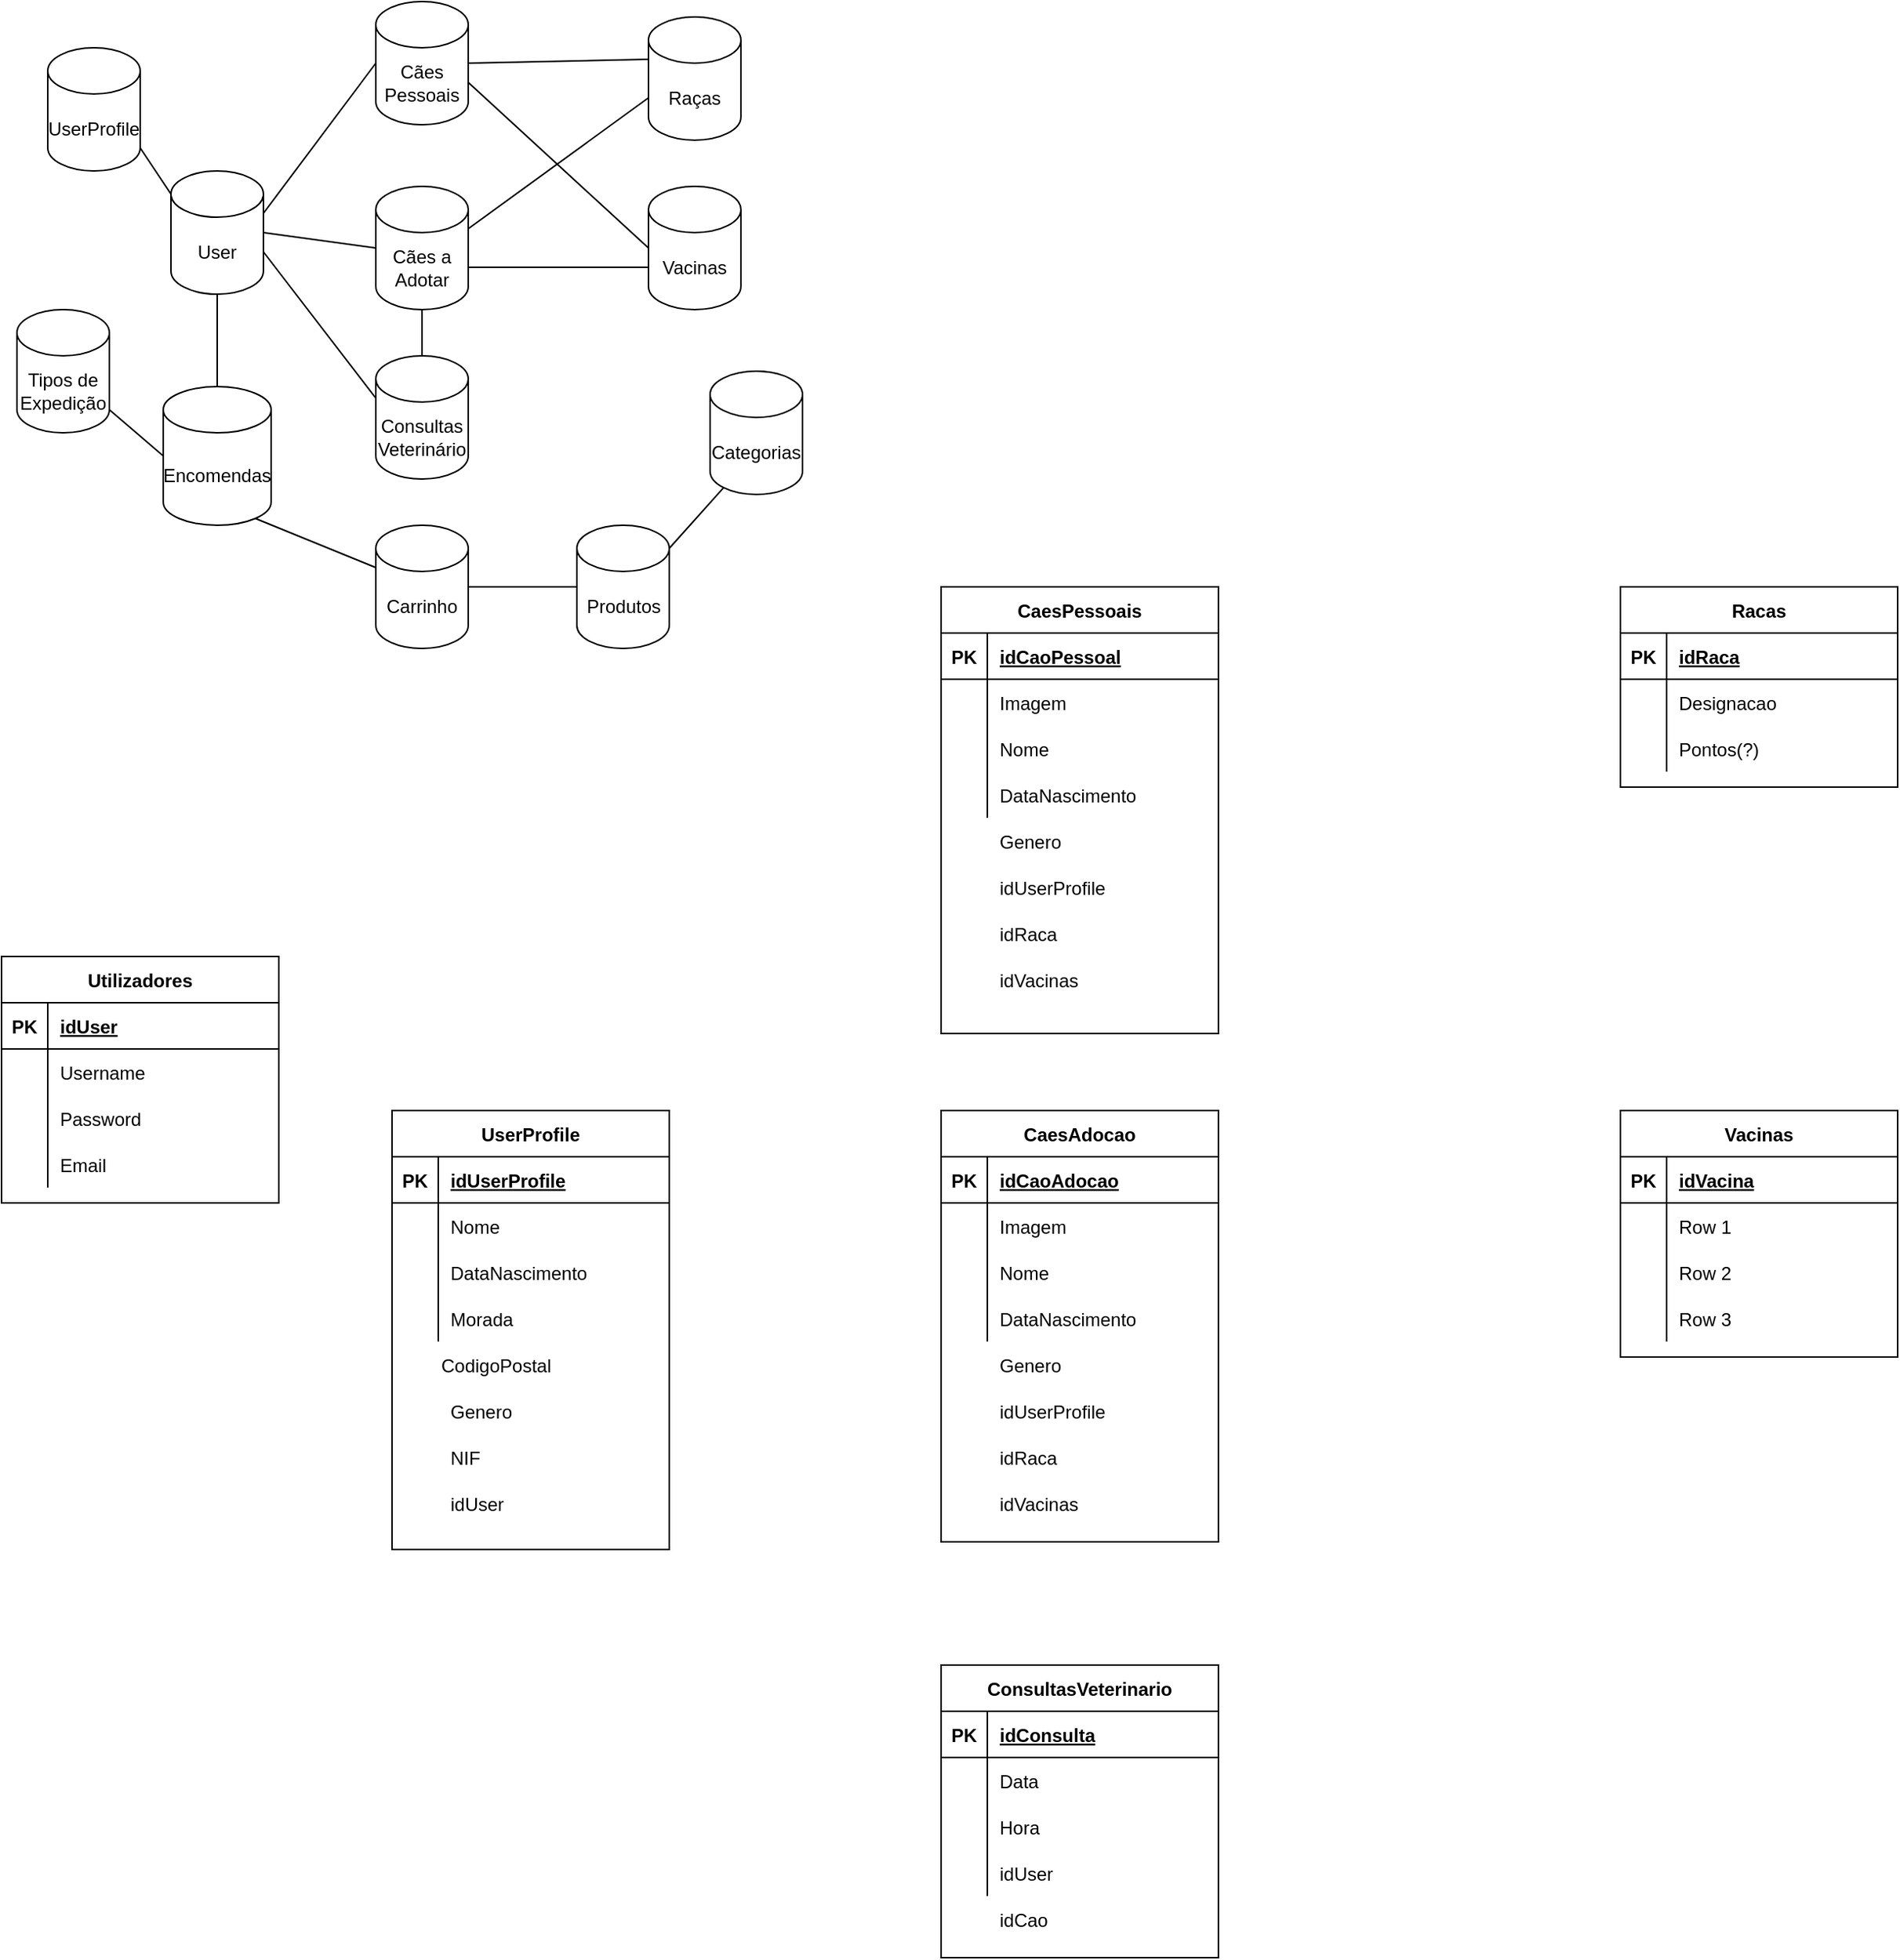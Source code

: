 <mxfile version="20.3.5" type="device"><diagram id="5BMplioEMe0cgJ_dKB8U" name="Página-1"><mxGraphModel dx="1038" dy="698" grid="1" gridSize="10" guides="1" tooltips="1" connect="1" arrows="1" fold="1" page="1" pageScale="1" pageWidth="827" pageHeight="1169" math="0" shadow="0"><root><mxCell id="0"/><mxCell id="1" parent="0"/><mxCell id="K6XvaOnURvjCloKT0Pre-1" value="User" style="shape=cylinder3;whiteSpace=wrap;html=1;boundedLbl=1;backgroundOutline=1;size=15;" parent="1" vertex="1"><mxGeometry x="120" y="120" width="60" height="80" as="geometry"/></mxCell><mxCell id="K6XvaOnURvjCloKT0Pre-2" value="UserProfile" style="shape=cylinder3;whiteSpace=wrap;html=1;boundedLbl=1;backgroundOutline=1;size=15;" parent="1" vertex="1"><mxGeometry x="40" y="40" width="60" height="80" as="geometry"/></mxCell><mxCell id="K6XvaOnURvjCloKT0Pre-3" value="Cães a Adotar" style="shape=cylinder3;whiteSpace=wrap;html=1;boundedLbl=1;backgroundOutline=1;size=15;" parent="1" vertex="1"><mxGeometry x="253" y="130" width="60" height="80" as="geometry"/></mxCell><mxCell id="K6XvaOnURvjCloKT0Pre-4" value="Cães&lt;br&gt;Pessoais" style="shape=cylinder3;whiteSpace=wrap;html=1;boundedLbl=1;backgroundOutline=1;size=15;" parent="1" vertex="1"><mxGeometry x="253" y="10" width="60" height="80" as="geometry"/></mxCell><mxCell id="K6XvaOnURvjCloKT0Pre-5" value="Raças" style="shape=cylinder3;whiteSpace=wrap;html=1;boundedLbl=1;backgroundOutline=1;size=15;" parent="1" vertex="1"><mxGeometry x="430" y="20" width="60" height="80" as="geometry"/></mxCell><mxCell id="K6XvaOnURvjCloKT0Pre-7" value="Consultas&lt;br&gt;Veterinário" style="shape=cylinder3;whiteSpace=wrap;html=1;boundedLbl=1;backgroundOutline=1;size=15;" parent="1" vertex="1"><mxGeometry x="253" y="240" width="60" height="80" as="geometry"/></mxCell><mxCell id="K6XvaOnURvjCloKT0Pre-8" value="" style="endArrow=none;html=1;rounded=0;exitX=1;exitY=1;exitDx=0;exitDy=-15;exitPerimeter=0;entryX=0;entryY=0;entryDx=0;entryDy=15;entryPerimeter=0;" parent="1" source="K6XvaOnURvjCloKT0Pre-2" target="K6XvaOnURvjCloKT0Pre-1" edge="1"><mxGeometry width="50" height="50" relative="1" as="geometry"><mxPoint x="390" y="390" as="sourcePoint"/><mxPoint x="440" y="340" as="targetPoint"/></mxGeometry></mxCell><mxCell id="K6XvaOnURvjCloKT0Pre-9" value="" style="endArrow=none;html=1;rounded=0;exitX=1;exitY=0;exitDx=0;exitDy=27.5;exitPerimeter=0;entryX=0;entryY=0.5;entryDx=0;entryDy=0;entryPerimeter=0;" parent="1" source="K6XvaOnURvjCloKT0Pre-1" target="K6XvaOnURvjCloKT0Pre-4" edge="1"><mxGeometry width="50" height="50" relative="1" as="geometry"><mxPoint x="390" y="390" as="sourcePoint"/><mxPoint x="440" y="340" as="targetPoint"/></mxGeometry></mxCell><mxCell id="K6XvaOnURvjCloKT0Pre-10" value="" style="endArrow=none;html=1;rounded=0;exitX=1;exitY=0.5;exitDx=0;exitDy=0;exitPerimeter=0;entryX=0;entryY=0.5;entryDx=0;entryDy=0;entryPerimeter=0;" parent="1" source="K6XvaOnURvjCloKT0Pre-1" target="K6XvaOnURvjCloKT0Pre-3" edge="1"><mxGeometry width="50" height="50" relative="1" as="geometry"><mxPoint x="390" y="350" as="sourcePoint"/><mxPoint x="440" y="300" as="targetPoint"/></mxGeometry></mxCell><mxCell id="K6XvaOnURvjCloKT0Pre-11" value="" style="endArrow=none;html=1;rounded=0;exitX=1;exitY=0;exitDx=0;exitDy=52.5;exitPerimeter=0;entryX=0;entryY=0;entryDx=0;entryDy=27.5;entryPerimeter=0;" parent="1" source="K6XvaOnURvjCloKT0Pre-1" target="K6XvaOnURvjCloKT0Pre-7" edge="1"><mxGeometry width="50" height="50" relative="1" as="geometry"><mxPoint x="390" y="350" as="sourcePoint"/><mxPoint x="440" y="300" as="targetPoint"/></mxGeometry></mxCell><mxCell id="K6XvaOnURvjCloKT0Pre-13" value="" style="endArrow=none;html=1;rounded=0;exitX=0.5;exitY=1;exitDx=0;exitDy=0;exitPerimeter=0;entryX=0.5;entryY=0;entryDx=0;entryDy=0;entryPerimeter=0;" parent="1" source="K6XvaOnURvjCloKT0Pre-3" target="K6XvaOnURvjCloKT0Pre-7" edge="1"><mxGeometry width="50" height="50" relative="1" as="geometry"><mxPoint x="390" y="350" as="sourcePoint"/><mxPoint x="440" y="300" as="targetPoint"/></mxGeometry></mxCell><mxCell id="K6XvaOnURvjCloKT0Pre-14" value="" style="endArrow=none;html=1;rounded=0;exitX=1;exitY=0;exitDx=0;exitDy=27.5;exitPerimeter=0;entryX=0;entryY=0;entryDx=0;entryDy=52.5;entryPerimeter=0;" parent="1" source="K6XvaOnURvjCloKT0Pre-3" target="K6XvaOnURvjCloKT0Pre-5" edge="1"><mxGeometry width="50" height="50" relative="1" as="geometry"><mxPoint x="390" y="350" as="sourcePoint"/><mxPoint x="440" y="300" as="targetPoint"/></mxGeometry></mxCell><mxCell id="K6XvaOnURvjCloKT0Pre-15" value="" style="endArrow=none;html=1;rounded=0;exitX=1;exitY=0.5;exitDx=0;exitDy=0;exitPerimeter=0;entryX=0;entryY=0;entryDx=0;entryDy=27.5;entryPerimeter=0;" parent="1" source="K6XvaOnURvjCloKT0Pre-4" target="K6XvaOnURvjCloKT0Pre-5" edge="1"><mxGeometry width="50" height="50" relative="1" as="geometry"><mxPoint x="390" y="350" as="sourcePoint"/><mxPoint x="440" y="300" as="targetPoint"/></mxGeometry></mxCell><mxCell id="K6XvaOnURvjCloKT0Pre-16" value="Encomendas" style="shape=cylinder3;whiteSpace=wrap;html=1;boundedLbl=1;backgroundOutline=1;size=15;" parent="1" vertex="1"><mxGeometry x="115" y="260" width="70" height="90" as="geometry"/></mxCell><mxCell id="K6XvaOnURvjCloKT0Pre-17" value="Carrinho" style="shape=cylinder3;whiteSpace=wrap;html=1;boundedLbl=1;backgroundOutline=1;size=15;" parent="1" vertex="1"><mxGeometry x="253" y="350" width="60" height="80" as="geometry"/></mxCell><mxCell id="K6XvaOnURvjCloKT0Pre-18" value="Produtos" style="shape=cylinder3;whiteSpace=wrap;html=1;boundedLbl=1;backgroundOutline=1;size=15;" parent="1" vertex="1"><mxGeometry x="383.5" y="350" width="60" height="80" as="geometry"/></mxCell><mxCell id="K6XvaOnURvjCloKT0Pre-19" value="" style="endArrow=none;html=1;rounded=0;exitX=0.5;exitY=1;exitDx=0;exitDy=0;exitPerimeter=0;entryX=0.5;entryY=0;entryDx=0;entryDy=0;entryPerimeter=0;" parent="1" source="K6XvaOnURvjCloKT0Pre-1" target="K6XvaOnURvjCloKT0Pre-16" edge="1"><mxGeometry width="50" height="50" relative="1" as="geometry"><mxPoint x="490" y="360" as="sourcePoint"/><mxPoint x="540" y="310" as="targetPoint"/></mxGeometry></mxCell><mxCell id="K6XvaOnURvjCloKT0Pre-20" value="" style="endArrow=none;html=1;rounded=0;exitX=0.855;exitY=1;exitDx=0;exitDy=-4.35;exitPerimeter=0;entryX=0;entryY=0;entryDx=0;entryDy=27.5;entryPerimeter=0;" parent="1" source="K6XvaOnURvjCloKT0Pre-16" target="K6XvaOnURvjCloKT0Pre-17" edge="1"><mxGeometry width="50" height="50" relative="1" as="geometry"><mxPoint x="490" y="360" as="sourcePoint"/><mxPoint x="540" y="310" as="targetPoint"/></mxGeometry></mxCell><mxCell id="K6XvaOnURvjCloKT0Pre-21" value="" style="endArrow=none;html=1;rounded=0;exitX=1;exitY=0.5;exitDx=0;exitDy=0;exitPerimeter=0;entryX=0;entryY=0.5;entryDx=0;entryDy=0;entryPerimeter=0;" parent="1" source="K6XvaOnURvjCloKT0Pre-17" target="K6XvaOnURvjCloKT0Pre-18" edge="1"><mxGeometry width="50" height="50" relative="1" as="geometry"><mxPoint x="490" y="360" as="sourcePoint"/><mxPoint x="540" y="310" as="targetPoint"/></mxGeometry></mxCell><mxCell id="K6XvaOnURvjCloKT0Pre-22" value="Tipos de&lt;br&gt;Expedição" style="shape=cylinder3;whiteSpace=wrap;html=1;boundedLbl=1;backgroundOutline=1;size=15;" parent="1" vertex="1"><mxGeometry x="20" y="210" width="60" height="80" as="geometry"/></mxCell><mxCell id="K6XvaOnURvjCloKT0Pre-23" value="" style="endArrow=none;html=1;rounded=0;exitX=1;exitY=1;exitDx=0;exitDy=-15;exitPerimeter=0;entryX=0;entryY=0.5;entryDx=0;entryDy=0;entryPerimeter=0;" parent="1" source="K6XvaOnURvjCloKT0Pre-22" target="K6XvaOnURvjCloKT0Pre-16" edge="1"><mxGeometry width="50" height="50" relative="1" as="geometry"><mxPoint x="490" y="360" as="sourcePoint"/><mxPoint x="540" y="310" as="targetPoint"/></mxGeometry></mxCell><mxCell id="zclZ8LpWbTOnAwrAIg7P-1" value="Categorias" style="shape=cylinder3;whiteSpace=wrap;html=1;boundedLbl=1;backgroundOutline=1;size=15;" parent="1" vertex="1"><mxGeometry x="470" y="250" width="60" height="80" as="geometry"/></mxCell><mxCell id="zclZ8LpWbTOnAwrAIg7P-2" value="" style="endArrow=none;html=1;rounded=0;exitX=1;exitY=0;exitDx=0;exitDy=15;exitPerimeter=0;entryX=0.145;entryY=1;entryDx=0;entryDy=-4.35;entryPerimeter=0;" parent="1" source="K6XvaOnURvjCloKT0Pre-18" target="zclZ8LpWbTOnAwrAIg7P-1" edge="1"><mxGeometry width="50" height="50" relative="1" as="geometry"><mxPoint x="420" y="340" as="sourcePoint"/><mxPoint x="470" y="290" as="targetPoint"/></mxGeometry></mxCell><mxCell id="G6GBSRE_KKFiyqNFcEKE-1" value="Utilizadores" style="shape=table;startSize=30;container=1;collapsible=1;childLayout=tableLayout;fixedRows=1;rowLines=0;fontStyle=1;align=center;resizeLast=1;" vertex="1" parent="1"><mxGeometry x="10" y="630" width="180" height="160" as="geometry"/></mxCell><mxCell id="G6GBSRE_KKFiyqNFcEKE-2" value="" style="shape=tableRow;horizontal=0;startSize=0;swimlaneHead=0;swimlaneBody=0;fillColor=none;collapsible=0;dropTarget=0;points=[[0,0.5],[1,0.5]];portConstraint=eastwest;top=0;left=0;right=0;bottom=1;" vertex="1" parent="G6GBSRE_KKFiyqNFcEKE-1"><mxGeometry y="30" width="180" height="30" as="geometry"/></mxCell><mxCell id="G6GBSRE_KKFiyqNFcEKE-3" value="PK" style="shape=partialRectangle;connectable=0;fillColor=none;top=0;left=0;bottom=0;right=0;fontStyle=1;overflow=hidden;" vertex="1" parent="G6GBSRE_KKFiyqNFcEKE-2"><mxGeometry width="30" height="30" as="geometry"><mxRectangle width="30" height="30" as="alternateBounds"/></mxGeometry></mxCell><mxCell id="G6GBSRE_KKFiyqNFcEKE-4" value="idUser" style="shape=partialRectangle;connectable=0;fillColor=none;top=0;left=0;bottom=0;right=0;align=left;spacingLeft=6;fontStyle=5;overflow=hidden;" vertex="1" parent="G6GBSRE_KKFiyqNFcEKE-2"><mxGeometry x="30" width="150" height="30" as="geometry"><mxRectangle width="150" height="30" as="alternateBounds"/></mxGeometry></mxCell><mxCell id="G6GBSRE_KKFiyqNFcEKE-5" value="" style="shape=tableRow;horizontal=0;startSize=0;swimlaneHead=0;swimlaneBody=0;fillColor=none;collapsible=0;dropTarget=0;points=[[0,0.5],[1,0.5]];portConstraint=eastwest;top=0;left=0;right=0;bottom=0;" vertex="1" parent="G6GBSRE_KKFiyqNFcEKE-1"><mxGeometry y="60" width="180" height="30" as="geometry"/></mxCell><mxCell id="G6GBSRE_KKFiyqNFcEKE-6" value="" style="shape=partialRectangle;connectable=0;fillColor=none;top=0;left=0;bottom=0;right=0;editable=1;overflow=hidden;" vertex="1" parent="G6GBSRE_KKFiyqNFcEKE-5"><mxGeometry width="30" height="30" as="geometry"><mxRectangle width="30" height="30" as="alternateBounds"/></mxGeometry></mxCell><mxCell id="G6GBSRE_KKFiyqNFcEKE-7" value="Username" style="shape=partialRectangle;connectable=0;fillColor=none;top=0;left=0;bottom=0;right=0;align=left;spacingLeft=6;overflow=hidden;" vertex="1" parent="G6GBSRE_KKFiyqNFcEKE-5"><mxGeometry x="30" width="150" height="30" as="geometry"><mxRectangle width="150" height="30" as="alternateBounds"/></mxGeometry></mxCell><mxCell id="G6GBSRE_KKFiyqNFcEKE-8" value="" style="shape=tableRow;horizontal=0;startSize=0;swimlaneHead=0;swimlaneBody=0;fillColor=none;collapsible=0;dropTarget=0;points=[[0,0.5],[1,0.5]];portConstraint=eastwest;top=0;left=0;right=0;bottom=0;" vertex="1" parent="G6GBSRE_KKFiyqNFcEKE-1"><mxGeometry y="90" width="180" height="30" as="geometry"/></mxCell><mxCell id="G6GBSRE_KKFiyqNFcEKE-9" value="" style="shape=partialRectangle;connectable=0;fillColor=none;top=0;left=0;bottom=0;right=0;editable=1;overflow=hidden;" vertex="1" parent="G6GBSRE_KKFiyqNFcEKE-8"><mxGeometry width="30" height="30" as="geometry"><mxRectangle width="30" height="30" as="alternateBounds"/></mxGeometry></mxCell><mxCell id="G6GBSRE_KKFiyqNFcEKE-10" value="Password" style="shape=partialRectangle;connectable=0;fillColor=none;top=0;left=0;bottom=0;right=0;align=left;spacingLeft=6;overflow=hidden;" vertex="1" parent="G6GBSRE_KKFiyqNFcEKE-8"><mxGeometry x="30" width="150" height="30" as="geometry"><mxRectangle width="150" height="30" as="alternateBounds"/></mxGeometry></mxCell><mxCell id="G6GBSRE_KKFiyqNFcEKE-11" value="" style="shape=tableRow;horizontal=0;startSize=0;swimlaneHead=0;swimlaneBody=0;fillColor=none;collapsible=0;dropTarget=0;points=[[0,0.5],[1,0.5]];portConstraint=eastwest;top=0;left=0;right=0;bottom=0;" vertex="1" parent="G6GBSRE_KKFiyqNFcEKE-1"><mxGeometry y="120" width="180" height="30" as="geometry"/></mxCell><mxCell id="G6GBSRE_KKFiyqNFcEKE-12" value="" style="shape=partialRectangle;connectable=0;fillColor=none;top=0;left=0;bottom=0;right=0;editable=1;overflow=hidden;" vertex="1" parent="G6GBSRE_KKFiyqNFcEKE-11"><mxGeometry width="30" height="30" as="geometry"><mxRectangle width="30" height="30" as="alternateBounds"/></mxGeometry></mxCell><mxCell id="G6GBSRE_KKFiyqNFcEKE-13" value="Email" style="shape=partialRectangle;connectable=0;fillColor=none;top=0;left=0;bottom=0;right=0;align=left;spacingLeft=6;overflow=hidden;" vertex="1" parent="G6GBSRE_KKFiyqNFcEKE-11"><mxGeometry x="30" width="150" height="30" as="geometry"><mxRectangle width="150" height="30" as="alternateBounds"/></mxGeometry></mxCell><mxCell id="G6GBSRE_KKFiyqNFcEKE-14" value="UserProfile" style="shape=table;startSize=30;container=1;collapsible=1;childLayout=tableLayout;fixedRows=1;rowLines=0;fontStyle=1;align=center;resizeLast=1;strokeWidth=1;perimeterSpacing=0;" vertex="1" parent="1"><mxGeometry x="263.5" y="730" width="180" height="285" as="geometry"/></mxCell><mxCell id="G6GBSRE_KKFiyqNFcEKE-15" value="" style="shape=tableRow;horizontal=0;startSize=0;swimlaneHead=0;swimlaneBody=0;fillColor=none;collapsible=0;dropTarget=0;points=[[0,0.5],[1,0.5]];portConstraint=eastwest;top=0;left=0;right=0;bottom=1;" vertex="1" parent="G6GBSRE_KKFiyqNFcEKE-14"><mxGeometry y="30" width="180" height="30" as="geometry"/></mxCell><mxCell id="G6GBSRE_KKFiyqNFcEKE-16" value="PK" style="shape=partialRectangle;connectable=0;fillColor=none;top=0;left=0;bottom=0;right=0;fontStyle=1;overflow=hidden;" vertex="1" parent="G6GBSRE_KKFiyqNFcEKE-15"><mxGeometry width="30" height="30" as="geometry"><mxRectangle width="30" height="30" as="alternateBounds"/></mxGeometry></mxCell><mxCell id="G6GBSRE_KKFiyqNFcEKE-17" value="idUserProfile" style="shape=partialRectangle;connectable=0;fillColor=none;top=0;left=0;bottom=0;right=0;align=left;spacingLeft=6;fontStyle=5;overflow=hidden;" vertex="1" parent="G6GBSRE_KKFiyqNFcEKE-15"><mxGeometry x="30" width="150" height="30" as="geometry"><mxRectangle width="150" height="30" as="alternateBounds"/></mxGeometry></mxCell><mxCell id="G6GBSRE_KKFiyqNFcEKE-18" value="" style="shape=tableRow;horizontal=0;startSize=0;swimlaneHead=0;swimlaneBody=0;fillColor=none;collapsible=0;dropTarget=0;points=[[0,0.5],[1,0.5]];portConstraint=eastwest;top=0;left=0;right=0;bottom=0;" vertex="1" parent="G6GBSRE_KKFiyqNFcEKE-14"><mxGeometry y="60" width="180" height="30" as="geometry"/></mxCell><mxCell id="G6GBSRE_KKFiyqNFcEKE-19" value="" style="shape=partialRectangle;connectable=0;fillColor=none;top=0;left=0;bottom=0;right=0;editable=1;overflow=hidden;" vertex="1" parent="G6GBSRE_KKFiyqNFcEKE-18"><mxGeometry width="30" height="30" as="geometry"><mxRectangle width="30" height="30" as="alternateBounds"/></mxGeometry></mxCell><mxCell id="G6GBSRE_KKFiyqNFcEKE-20" value="Nome" style="shape=partialRectangle;connectable=0;fillColor=none;top=0;left=0;bottom=0;right=0;align=left;spacingLeft=6;overflow=hidden;" vertex="1" parent="G6GBSRE_KKFiyqNFcEKE-18"><mxGeometry x="30" width="150" height="30" as="geometry"><mxRectangle width="150" height="30" as="alternateBounds"/></mxGeometry></mxCell><mxCell id="G6GBSRE_KKFiyqNFcEKE-21" value="" style="shape=tableRow;horizontal=0;startSize=0;swimlaneHead=0;swimlaneBody=0;fillColor=none;collapsible=0;dropTarget=0;points=[[0,0.5],[1,0.5]];portConstraint=eastwest;top=0;left=0;right=0;bottom=0;" vertex="1" parent="G6GBSRE_KKFiyqNFcEKE-14"><mxGeometry y="90" width="180" height="30" as="geometry"/></mxCell><mxCell id="G6GBSRE_KKFiyqNFcEKE-22" value="" style="shape=partialRectangle;connectable=0;fillColor=none;top=0;left=0;bottom=0;right=0;editable=1;overflow=hidden;" vertex="1" parent="G6GBSRE_KKFiyqNFcEKE-21"><mxGeometry width="30" height="30" as="geometry"><mxRectangle width="30" height="30" as="alternateBounds"/></mxGeometry></mxCell><mxCell id="G6GBSRE_KKFiyqNFcEKE-23" value="DataNascimento" style="shape=partialRectangle;connectable=0;fillColor=none;top=0;left=0;bottom=0;right=0;align=left;spacingLeft=6;overflow=hidden;" vertex="1" parent="G6GBSRE_KKFiyqNFcEKE-21"><mxGeometry x="30" width="150" height="30" as="geometry"><mxRectangle width="150" height="30" as="alternateBounds"/></mxGeometry></mxCell><mxCell id="G6GBSRE_KKFiyqNFcEKE-24" value="" style="shape=tableRow;horizontal=0;startSize=0;swimlaneHead=0;swimlaneBody=0;fillColor=none;collapsible=0;dropTarget=0;points=[[0,0.5],[1,0.5]];portConstraint=eastwest;top=0;left=0;right=0;bottom=0;" vertex="1" parent="G6GBSRE_KKFiyqNFcEKE-14"><mxGeometry y="120" width="180" height="30" as="geometry"/></mxCell><mxCell id="G6GBSRE_KKFiyqNFcEKE-25" value="" style="shape=partialRectangle;connectable=0;fillColor=none;top=0;left=0;bottom=0;right=0;editable=1;overflow=hidden;" vertex="1" parent="G6GBSRE_KKFiyqNFcEKE-24"><mxGeometry width="30" height="30" as="geometry"><mxRectangle width="30" height="30" as="alternateBounds"/></mxGeometry></mxCell><mxCell id="G6GBSRE_KKFiyqNFcEKE-26" value="Morada" style="shape=partialRectangle;connectable=0;fillColor=none;top=0;left=0;bottom=0;right=0;align=left;spacingLeft=6;overflow=hidden;" vertex="1" parent="G6GBSRE_KKFiyqNFcEKE-24"><mxGeometry x="30" width="150" height="30" as="geometry"><mxRectangle width="150" height="30" as="alternateBounds"/></mxGeometry></mxCell><mxCell id="G6GBSRE_KKFiyqNFcEKE-27" value="" style="shape=tableRow;horizontal=0;startSize=0;swimlaneHead=0;swimlaneBody=0;fillColor=none;collapsible=0;dropTarget=0;points=[[0,0.5],[1,0.5]];portConstraint=eastwest;top=0;left=0;right=0;bottom=0;" vertex="1" parent="1"><mxGeometry x="263.5" y="880" width="180" height="30" as="geometry"/></mxCell><mxCell id="G6GBSRE_KKFiyqNFcEKE-28" value="" style="shape=partialRectangle;connectable=0;fillColor=none;top=0;left=0;bottom=0;right=0;editable=1;overflow=hidden;" vertex="1" parent="G6GBSRE_KKFiyqNFcEKE-27"><mxGeometry width="30" height="30" as="geometry"><mxRectangle width="30" height="30" as="alternateBounds"/></mxGeometry></mxCell><mxCell id="G6GBSRE_KKFiyqNFcEKE-29" value="CodigoPostal" style="shape=partialRectangle;connectable=0;fillColor=none;top=0;left=0;bottom=0;right=0;align=left;spacingLeft=6;overflow=hidden;" vertex="1" parent="G6GBSRE_KKFiyqNFcEKE-27"><mxGeometry x="24" width="150" height="30" as="geometry"><mxRectangle width="150" height="30" as="alternateBounds"/></mxGeometry></mxCell><mxCell id="G6GBSRE_KKFiyqNFcEKE-30" value="" style="shape=tableRow;horizontal=0;startSize=0;swimlaneHead=0;swimlaneBody=0;fillColor=none;collapsible=0;dropTarget=0;points=[[0,0.5],[1,0.5]];portConstraint=eastwest;top=0;left=0;right=0;bottom=0;" vertex="1" parent="1"><mxGeometry x="263.5" y="910" width="180" height="30" as="geometry"/></mxCell><mxCell id="G6GBSRE_KKFiyqNFcEKE-31" value="" style="shape=partialRectangle;connectable=0;fillColor=none;top=0;left=0;bottom=0;right=0;editable=1;overflow=hidden;" vertex="1" parent="G6GBSRE_KKFiyqNFcEKE-30"><mxGeometry width="30" height="30" as="geometry"><mxRectangle width="30" height="30" as="alternateBounds"/></mxGeometry></mxCell><mxCell id="G6GBSRE_KKFiyqNFcEKE-32" value="Genero" style="shape=partialRectangle;connectable=0;fillColor=none;top=0;left=0;bottom=0;right=0;align=left;spacingLeft=6;overflow=hidden;" vertex="1" parent="G6GBSRE_KKFiyqNFcEKE-30"><mxGeometry x="30" width="150" height="30" as="geometry"><mxRectangle width="150" height="30" as="alternateBounds"/></mxGeometry></mxCell><mxCell id="G6GBSRE_KKFiyqNFcEKE-33" value="" style="shape=tableRow;horizontal=0;startSize=0;swimlaneHead=0;swimlaneBody=0;fillColor=none;collapsible=0;dropTarget=0;points=[[0,0.5],[1,0.5]];portConstraint=eastwest;top=0;left=0;right=0;bottom=0;" vertex="1" parent="1"><mxGeometry x="263.5" y="940" width="180" height="30" as="geometry"/></mxCell><mxCell id="G6GBSRE_KKFiyqNFcEKE-34" value="" style="shape=partialRectangle;connectable=0;fillColor=none;top=0;left=0;bottom=0;right=0;editable=1;overflow=hidden;" vertex="1" parent="G6GBSRE_KKFiyqNFcEKE-33"><mxGeometry width="30" height="30" as="geometry"><mxRectangle width="30" height="30" as="alternateBounds"/></mxGeometry></mxCell><mxCell id="G6GBSRE_KKFiyqNFcEKE-35" value="NIF" style="shape=partialRectangle;connectable=0;fillColor=none;top=0;left=0;bottom=0;right=0;align=left;spacingLeft=6;overflow=hidden;" vertex="1" parent="G6GBSRE_KKFiyqNFcEKE-33"><mxGeometry x="30" width="150" height="30" as="geometry"><mxRectangle width="150" height="30" as="alternateBounds"/></mxGeometry></mxCell><mxCell id="G6GBSRE_KKFiyqNFcEKE-36" value="" style="shape=tableRow;horizontal=0;startSize=0;swimlaneHead=0;swimlaneBody=0;fillColor=none;collapsible=0;dropTarget=0;points=[[0,0.5],[1,0.5]];portConstraint=eastwest;top=0;left=0;right=0;bottom=0;" vertex="1" parent="1"><mxGeometry x="263.5" y="970" width="180" height="30" as="geometry"/></mxCell><mxCell id="G6GBSRE_KKFiyqNFcEKE-37" value="" style="shape=partialRectangle;connectable=0;fillColor=none;top=0;left=0;bottom=0;right=0;editable=1;overflow=hidden;" vertex="1" parent="G6GBSRE_KKFiyqNFcEKE-36"><mxGeometry width="30" height="30" as="geometry"><mxRectangle width="30" height="30" as="alternateBounds"/></mxGeometry></mxCell><mxCell id="G6GBSRE_KKFiyqNFcEKE-38" value="idUser" style="shape=partialRectangle;connectable=0;fillColor=none;top=0;left=0;bottom=0;right=0;align=left;spacingLeft=6;overflow=hidden;" vertex="1" parent="G6GBSRE_KKFiyqNFcEKE-36"><mxGeometry x="30" width="150" height="30" as="geometry"><mxRectangle width="150" height="30" as="alternateBounds"/></mxGeometry></mxCell><mxCell id="G6GBSRE_KKFiyqNFcEKE-43" value="CaesPessoais" style="shape=table;startSize=30;container=1;collapsible=1;childLayout=tableLayout;fixedRows=1;rowLines=0;fontStyle=1;align=center;resizeLast=1;strokeWidth=1;" vertex="1" parent="1"><mxGeometry x="620" y="390" width="180" height="290" as="geometry"/></mxCell><mxCell id="G6GBSRE_KKFiyqNFcEKE-44" value="" style="shape=tableRow;horizontal=0;startSize=0;swimlaneHead=0;swimlaneBody=0;fillColor=none;collapsible=0;dropTarget=0;points=[[0,0.5],[1,0.5]];portConstraint=eastwest;top=0;left=0;right=0;bottom=1;strokeWidth=1;" vertex="1" parent="G6GBSRE_KKFiyqNFcEKE-43"><mxGeometry y="30" width="180" height="30" as="geometry"/></mxCell><mxCell id="G6GBSRE_KKFiyqNFcEKE-45" value="PK" style="shape=partialRectangle;connectable=0;fillColor=none;top=0;left=0;bottom=0;right=0;fontStyle=1;overflow=hidden;strokeWidth=1;" vertex="1" parent="G6GBSRE_KKFiyqNFcEKE-44"><mxGeometry width="30" height="30" as="geometry"><mxRectangle width="30" height="30" as="alternateBounds"/></mxGeometry></mxCell><mxCell id="G6GBSRE_KKFiyqNFcEKE-46" value="idCaoPessoal" style="shape=partialRectangle;connectable=0;fillColor=none;top=0;left=0;bottom=0;right=0;align=left;spacingLeft=6;fontStyle=5;overflow=hidden;strokeWidth=1;" vertex="1" parent="G6GBSRE_KKFiyqNFcEKE-44"><mxGeometry x="30" width="150" height="30" as="geometry"><mxRectangle width="150" height="30" as="alternateBounds"/></mxGeometry></mxCell><mxCell id="G6GBSRE_KKFiyqNFcEKE-53" value="" style="shape=tableRow;horizontal=0;startSize=0;swimlaneHead=0;swimlaneBody=0;fillColor=none;collapsible=0;dropTarget=0;points=[[0,0.5],[1,0.5]];portConstraint=eastwest;top=0;left=0;right=0;bottom=0;strokeWidth=1;" vertex="1" parent="G6GBSRE_KKFiyqNFcEKE-43"><mxGeometry y="60" width="180" height="30" as="geometry"/></mxCell><mxCell id="G6GBSRE_KKFiyqNFcEKE-54" value="" style="shape=partialRectangle;connectable=0;fillColor=none;top=0;left=0;bottom=0;right=0;editable=1;overflow=hidden;strokeWidth=1;" vertex="1" parent="G6GBSRE_KKFiyqNFcEKE-53"><mxGeometry width="30" height="30" as="geometry"><mxRectangle width="30" height="30" as="alternateBounds"/></mxGeometry></mxCell><mxCell id="G6GBSRE_KKFiyqNFcEKE-55" value="Imagem" style="shape=partialRectangle;connectable=0;fillColor=none;top=0;left=0;bottom=0;right=0;align=left;spacingLeft=6;overflow=hidden;strokeWidth=1;" vertex="1" parent="G6GBSRE_KKFiyqNFcEKE-53"><mxGeometry x="30" width="150" height="30" as="geometry"><mxRectangle width="150" height="30" as="alternateBounds"/></mxGeometry></mxCell><mxCell id="G6GBSRE_KKFiyqNFcEKE-50" value="" style="shape=tableRow;horizontal=0;startSize=0;swimlaneHead=0;swimlaneBody=0;fillColor=none;collapsible=0;dropTarget=0;points=[[0,0.5],[1,0.5]];portConstraint=eastwest;top=0;left=0;right=0;bottom=0;strokeWidth=1;" vertex="1" parent="G6GBSRE_KKFiyqNFcEKE-43"><mxGeometry y="90" width="180" height="30" as="geometry"/></mxCell><mxCell id="G6GBSRE_KKFiyqNFcEKE-51" value="" style="shape=partialRectangle;connectable=0;fillColor=none;top=0;left=0;bottom=0;right=0;editable=1;overflow=hidden;strokeWidth=1;" vertex="1" parent="G6GBSRE_KKFiyqNFcEKE-50"><mxGeometry width="30" height="30" as="geometry"><mxRectangle width="30" height="30" as="alternateBounds"/></mxGeometry></mxCell><mxCell id="G6GBSRE_KKFiyqNFcEKE-52" value="Nome" style="shape=partialRectangle;connectable=0;fillColor=none;top=0;left=0;bottom=0;right=0;align=left;spacingLeft=6;overflow=hidden;strokeWidth=1;" vertex="1" parent="G6GBSRE_KKFiyqNFcEKE-50"><mxGeometry x="30" width="150" height="30" as="geometry"><mxRectangle width="150" height="30" as="alternateBounds"/></mxGeometry></mxCell><mxCell id="G6GBSRE_KKFiyqNFcEKE-47" value="" style="shape=tableRow;horizontal=0;startSize=0;swimlaneHead=0;swimlaneBody=0;fillColor=none;collapsible=0;dropTarget=0;points=[[0,0.5],[1,0.5]];portConstraint=eastwest;top=0;left=0;right=0;bottom=0;strokeWidth=1;" vertex="1" parent="G6GBSRE_KKFiyqNFcEKE-43"><mxGeometry y="120" width="180" height="30" as="geometry"/></mxCell><mxCell id="G6GBSRE_KKFiyqNFcEKE-48" value="" style="shape=partialRectangle;connectable=0;fillColor=none;top=0;left=0;bottom=0;right=0;editable=1;overflow=hidden;strokeWidth=1;" vertex="1" parent="G6GBSRE_KKFiyqNFcEKE-47"><mxGeometry width="30" height="30" as="geometry"><mxRectangle width="30" height="30" as="alternateBounds"/></mxGeometry></mxCell><mxCell id="G6GBSRE_KKFiyqNFcEKE-49" value="DataNascimento" style="shape=partialRectangle;connectable=0;fillColor=none;top=0;left=0;bottom=0;right=0;align=left;spacingLeft=6;overflow=hidden;strokeWidth=1;" vertex="1" parent="G6GBSRE_KKFiyqNFcEKE-47"><mxGeometry x="30" width="150" height="30" as="geometry"><mxRectangle width="150" height="30" as="alternateBounds"/></mxGeometry></mxCell><mxCell id="G6GBSRE_KKFiyqNFcEKE-56" value="" style="shape=tableRow;horizontal=0;startSize=0;swimlaneHead=0;swimlaneBody=0;fillColor=none;collapsible=0;dropTarget=0;points=[[0,0.5],[1,0.5]];portConstraint=eastwest;top=0;left=0;right=0;bottom=0;strokeWidth=1;" vertex="1" parent="1"><mxGeometry x="620" y="540" width="180" height="30" as="geometry"/></mxCell><mxCell id="G6GBSRE_KKFiyqNFcEKE-57" value="" style="shape=partialRectangle;connectable=0;fillColor=none;top=0;left=0;bottom=0;right=0;editable=1;overflow=hidden;strokeWidth=1;" vertex="1" parent="G6GBSRE_KKFiyqNFcEKE-56"><mxGeometry width="30" height="30" as="geometry"><mxRectangle width="30" height="30" as="alternateBounds"/></mxGeometry></mxCell><mxCell id="G6GBSRE_KKFiyqNFcEKE-59" value="" style="shape=tableRow;horizontal=0;startSize=0;swimlaneHead=0;swimlaneBody=0;fillColor=none;collapsible=0;dropTarget=0;points=[[0,0.5],[1,0.5]];portConstraint=eastwest;top=0;left=0;right=0;bottom=0;strokeWidth=1;" vertex="1" parent="1"><mxGeometry x="610" y="750" width="180" height="30" as="geometry"/></mxCell><mxCell id="G6GBSRE_KKFiyqNFcEKE-60" value="" style="shape=partialRectangle;connectable=0;fillColor=none;top=0;left=0;bottom=0;right=0;editable=1;overflow=hidden;strokeWidth=1;" vertex="1" parent="G6GBSRE_KKFiyqNFcEKE-59"><mxGeometry width="30" height="30" as="geometry"><mxRectangle width="30" height="30" as="alternateBounds"/></mxGeometry></mxCell><mxCell id="G6GBSRE_KKFiyqNFcEKE-58" value="idRaca" style="shape=partialRectangle;connectable=0;fillColor=none;top=0;left=0;bottom=0;right=0;align=left;spacingLeft=6;overflow=hidden;strokeWidth=1;" vertex="1" parent="1"><mxGeometry x="650" y="600" width="150" height="30" as="geometry"><mxRectangle width="150" height="30" as="alternateBounds"/></mxGeometry></mxCell><mxCell id="G6GBSRE_KKFiyqNFcEKE-61" value="idUserProfile" style="shape=partialRectangle;connectable=0;fillColor=none;top=0;left=0;bottom=0;right=0;align=left;spacingLeft=6;overflow=hidden;strokeWidth=1;" vertex="1" parent="1"><mxGeometry x="650" y="570" width="150" height="30" as="geometry"><mxRectangle width="150" height="30" as="alternateBounds"/></mxGeometry></mxCell><mxCell id="G6GBSRE_KKFiyqNFcEKE-62" value="" style="shape=tableRow;horizontal=0;startSize=0;swimlaneHead=0;swimlaneBody=0;fillColor=none;collapsible=0;dropTarget=0;points=[[0,0.5],[1,0.5]];portConstraint=eastwest;top=0;left=0;right=0;bottom=0;strokeWidth=1;" vertex="1" parent="1"><mxGeometry x="620" y="600" width="180" height="30" as="geometry"/></mxCell><mxCell id="G6GBSRE_KKFiyqNFcEKE-63" value="" style="shape=partialRectangle;connectable=0;fillColor=none;top=0;left=0;bottom=0;right=0;editable=1;overflow=hidden;strokeWidth=1;" vertex="1" parent="G6GBSRE_KKFiyqNFcEKE-62"><mxGeometry width="30" height="30" as="geometry"><mxRectangle width="30" height="30" as="alternateBounds"/></mxGeometry></mxCell><mxCell id="G6GBSRE_KKFiyqNFcEKE-64" value="idVacinas" style="shape=partialRectangle;connectable=0;fillColor=none;top=0;left=0;bottom=0;right=0;align=left;spacingLeft=6;overflow=hidden;strokeWidth=1;" vertex="1" parent="G6GBSRE_KKFiyqNFcEKE-62"><mxGeometry x="30" y="30" width="150" height="30" as="geometry"><mxRectangle width="150" height="30" as="alternateBounds"/></mxGeometry></mxCell><mxCell id="G6GBSRE_KKFiyqNFcEKE-65" value="Vacinas" style="shape=cylinder3;whiteSpace=wrap;html=1;boundedLbl=1;backgroundOutline=1;size=15;" vertex="1" parent="1"><mxGeometry x="430" y="130" width="60" height="80" as="geometry"/></mxCell><mxCell id="G6GBSRE_KKFiyqNFcEKE-66" value="" style="endArrow=none;html=1;rounded=0;exitX=1;exitY=0;exitDx=0;exitDy=52.5;exitPerimeter=0;entryX=0;entryY=0.5;entryDx=0;entryDy=0;entryPerimeter=0;" edge="1" parent="1" source="K6XvaOnURvjCloKT0Pre-4" target="G6GBSRE_KKFiyqNFcEKE-65"><mxGeometry width="50" height="50" relative="1" as="geometry"><mxPoint x="420" y="280" as="sourcePoint"/><mxPoint x="470" y="230" as="targetPoint"/></mxGeometry></mxCell><mxCell id="G6GBSRE_KKFiyqNFcEKE-67" value="" style="endArrow=none;html=1;rounded=0;exitX=1;exitY=0;exitDx=0;exitDy=52.5;exitPerimeter=0;entryX=0;entryY=0;entryDx=0;entryDy=52.5;entryPerimeter=0;" edge="1" parent="1" source="K6XvaOnURvjCloKT0Pre-3" target="G6GBSRE_KKFiyqNFcEKE-65"><mxGeometry width="50" height="50" relative="1" as="geometry"><mxPoint x="420" y="280" as="sourcePoint"/><mxPoint x="470" y="230" as="targetPoint"/></mxGeometry></mxCell><mxCell id="G6GBSRE_KKFiyqNFcEKE-68" value="CaesAdocao" style="shape=table;startSize=30;container=1;collapsible=1;childLayout=tableLayout;fixedRows=1;rowLines=0;fontStyle=1;align=center;resizeLast=1;strokeWidth=1;" vertex="1" parent="1"><mxGeometry x="620" y="730" width="180" height="280" as="geometry"/></mxCell><mxCell id="G6GBSRE_KKFiyqNFcEKE-69" value="" style="shape=tableRow;horizontal=0;startSize=0;swimlaneHead=0;swimlaneBody=0;fillColor=none;collapsible=0;dropTarget=0;points=[[0,0.5],[1,0.5]];portConstraint=eastwest;top=0;left=0;right=0;bottom=1;strokeWidth=1;" vertex="1" parent="G6GBSRE_KKFiyqNFcEKE-68"><mxGeometry y="30" width="180" height="30" as="geometry"/></mxCell><mxCell id="G6GBSRE_KKFiyqNFcEKE-70" value="PK" style="shape=partialRectangle;connectable=0;fillColor=none;top=0;left=0;bottom=0;right=0;fontStyle=1;overflow=hidden;strokeWidth=1;" vertex="1" parent="G6GBSRE_KKFiyqNFcEKE-69"><mxGeometry width="30" height="30" as="geometry"><mxRectangle width="30" height="30" as="alternateBounds"/></mxGeometry></mxCell><mxCell id="G6GBSRE_KKFiyqNFcEKE-71" value="idCaoAdocao" style="shape=partialRectangle;connectable=0;fillColor=none;top=0;left=0;bottom=0;right=0;align=left;spacingLeft=6;fontStyle=5;overflow=hidden;strokeWidth=1;" vertex="1" parent="G6GBSRE_KKFiyqNFcEKE-69"><mxGeometry x="30" width="150" height="30" as="geometry"><mxRectangle width="150" height="30" as="alternateBounds"/></mxGeometry></mxCell><mxCell id="G6GBSRE_KKFiyqNFcEKE-72" value="" style="shape=tableRow;horizontal=0;startSize=0;swimlaneHead=0;swimlaneBody=0;fillColor=none;collapsible=0;dropTarget=0;points=[[0,0.5],[1,0.5]];portConstraint=eastwest;top=0;left=0;right=0;bottom=0;strokeWidth=1;" vertex="1" parent="G6GBSRE_KKFiyqNFcEKE-68"><mxGeometry y="60" width="180" height="30" as="geometry"/></mxCell><mxCell id="G6GBSRE_KKFiyqNFcEKE-73" value="" style="shape=partialRectangle;connectable=0;fillColor=none;top=0;left=0;bottom=0;right=0;editable=1;overflow=hidden;strokeWidth=1;" vertex="1" parent="G6GBSRE_KKFiyqNFcEKE-72"><mxGeometry width="30" height="30" as="geometry"><mxRectangle width="30" height="30" as="alternateBounds"/></mxGeometry></mxCell><mxCell id="G6GBSRE_KKFiyqNFcEKE-74" value="Imagem" style="shape=partialRectangle;connectable=0;fillColor=none;top=0;left=0;bottom=0;right=0;align=left;spacingLeft=6;overflow=hidden;strokeWidth=1;" vertex="1" parent="G6GBSRE_KKFiyqNFcEKE-72"><mxGeometry x="30" width="150" height="30" as="geometry"><mxRectangle width="150" height="30" as="alternateBounds"/></mxGeometry></mxCell><mxCell id="G6GBSRE_KKFiyqNFcEKE-75" value="" style="shape=tableRow;horizontal=0;startSize=0;swimlaneHead=0;swimlaneBody=0;fillColor=none;collapsible=0;dropTarget=0;points=[[0,0.5],[1,0.5]];portConstraint=eastwest;top=0;left=0;right=0;bottom=0;strokeWidth=1;" vertex="1" parent="G6GBSRE_KKFiyqNFcEKE-68"><mxGeometry y="90" width="180" height="30" as="geometry"/></mxCell><mxCell id="G6GBSRE_KKFiyqNFcEKE-76" value="" style="shape=partialRectangle;connectable=0;fillColor=none;top=0;left=0;bottom=0;right=0;editable=1;overflow=hidden;strokeWidth=1;" vertex="1" parent="G6GBSRE_KKFiyqNFcEKE-75"><mxGeometry width="30" height="30" as="geometry"><mxRectangle width="30" height="30" as="alternateBounds"/></mxGeometry></mxCell><mxCell id="G6GBSRE_KKFiyqNFcEKE-77" value="Nome" style="shape=partialRectangle;connectable=0;fillColor=none;top=0;left=0;bottom=0;right=0;align=left;spacingLeft=6;overflow=hidden;strokeWidth=1;" vertex="1" parent="G6GBSRE_KKFiyqNFcEKE-75"><mxGeometry x="30" width="150" height="30" as="geometry"><mxRectangle width="150" height="30" as="alternateBounds"/></mxGeometry></mxCell><mxCell id="G6GBSRE_KKFiyqNFcEKE-78" value="" style="shape=tableRow;horizontal=0;startSize=0;swimlaneHead=0;swimlaneBody=0;fillColor=none;collapsible=0;dropTarget=0;points=[[0,0.5],[1,0.5]];portConstraint=eastwest;top=0;left=0;right=0;bottom=0;strokeWidth=1;" vertex="1" parent="G6GBSRE_KKFiyqNFcEKE-68"><mxGeometry y="120" width="180" height="30" as="geometry"/></mxCell><mxCell id="G6GBSRE_KKFiyqNFcEKE-79" value="" style="shape=partialRectangle;connectable=0;fillColor=none;top=0;left=0;bottom=0;right=0;editable=1;overflow=hidden;strokeWidth=1;" vertex="1" parent="G6GBSRE_KKFiyqNFcEKE-78"><mxGeometry width="30" height="30" as="geometry"><mxRectangle width="30" height="30" as="alternateBounds"/></mxGeometry></mxCell><mxCell id="G6GBSRE_KKFiyqNFcEKE-80" value="DataNascimento" style="shape=partialRectangle;connectable=0;fillColor=none;top=0;left=0;bottom=0;right=0;align=left;spacingLeft=6;overflow=hidden;strokeWidth=1;" vertex="1" parent="G6GBSRE_KKFiyqNFcEKE-78"><mxGeometry x="30" width="150" height="30" as="geometry"><mxRectangle width="150" height="30" as="alternateBounds"/></mxGeometry></mxCell><mxCell id="G6GBSRE_KKFiyqNFcEKE-81" value="idUserProfile" style="shape=partialRectangle;connectable=0;fillColor=none;top=0;left=0;bottom=0;right=0;align=left;spacingLeft=6;overflow=hidden;strokeWidth=1;" vertex="1" parent="1"><mxGeometry x="650" y="910" width="150" height="30" as="geometry"><mxRectangle width="150" height="30" as="alternateBounds"/></mxGeometry></mxCell><mxCell id="G6GBSRE_KKFiyqNFcEKE-82" value="idRaca" style="shape=partialRectangle;connectable=0;fillColor=none;top=0;left=0;bottom=0;right=0;align=left;spacingLeft=6;overflow=hidden;strokeWidth=1;" vertex="1" parent="1"><mxGeometry x="650" y="940" width="150" height="30" as="geometry"><mxRectangle width="150" height="30" as="alternateBounds"/></mxGeometry></mxCell><mxCell id="G6GBSRE_KKFiyqNFcEKE-83" value="idVacinas" style="shape=partialRectangle;connectable=0;fillColor=none;top=0;left=0;bottom=0;right=0;align=left;spacingLeft=6;overflow=hidden;strokeWidth=1;" vertex="1" parent="1"><mxGeometry x="650" y="970" width="150" height="30" as="geometry"><mxRectangle width="150" height="30" as="alternateBounds"/></mxGeometry></mxCell><mxCell id="G6GBSRE_KKFiyqNFcEKE-84" value="Genero" style="shape=partialRectangle;connectable=0;fillColor=none;top=0;left=0;bottom=0;right=0;align=left;spacingLeft=6;overflow=hidden;strokeWidth=1;" vertex="1" parent="1"><mxGeometry x="650" y="540" width="150" height="30" as="geometry"><mxRectangle width="150" height="30" as="alternateBounds"/></mxGeometry></mxCell><mxCell id="G6GBSRE_KKFiyqNFcEKE-85" value="Genero" style="shape=partialRectangle;connectable=0;fillColor=none;top=0;left=0;bottom=0;right=0;align=left;spacingLeft=6;overflow=hidden;strokeWidth=1;" vertex="1" parent="1"><mxGeometry x="650" y="880" width="150" height="30" as="geometry"><mxRectangle width="150" height="30" as="alternateBounds"/></mxGeometry></mxCell><mxCell id="G6GBSRE_KKFiyqNFcEKE-86" value="ConsultasVeterinario" style="shape=table;startSize=30;container=1;collapsible=1;childLayout=tableLayout;fixedRows=1;rowLines=0;fontStyle=1;align=center;resizeLast=1;strokeWidth=1;" vertex="1" parent="1"><mxGeometry x="620" y="1090" width="180" height="190" as="geometry"/></mxCell><mxCell id="G6GBSRE_KKFiyqNFcEKE-87" value="" style="shape=tableRow;horizontal=0;startSize=0;swimlaneHead=0;swimlaneBody=0;fillColor=none;collapsible=0;dropTarget=0;points=[[0,0.5],[1,0.5]];portConstraint=eastwest;top=0;left=0;right=0;bottom=1;strokeWidth=1;" vertex="1" parent="G6GBSRE_KKFiyqNFcEKE-86"><mxGeometry y="30" width="180" height="30" as="geometry"/></mxCell><mxCell id="G6GBSRE_KKFiyqNFcEKE-88" value="PK" style="shape=partialRectangle;connectable=0;fillColor=none;top=0;left=0;bottom=0;right=0;fontStyle=1;overflow=hidden;strokeWidth=1;" vertex="1" parent="G6GBSRE_KKFiyqNFcEKE-87"><mxGeometry width="30" height="30" as="geometry"><mxRectangle width="30" height="30" as="alternateBounds"/></mxGeometry></mxCell><mxCell id="G6GBSRE_KKFiyqNFcEKE-89" value="idConsulta" style="shape=partialRectangle;connectable=0;fillColor=none;top=0;left=0;bottom=0;right=0;align=left;spacingLeft=6;fontStyle=5;overflow=hidden;strokeWidth=1;" vertex="1" parent="G6GBSRE_KKFiyqNFcEKE-87"><mxGeometry x="30" width="150" height="30" as="geometry"><mxRectangle width="150" height="30" as="alternateBounds"/></mxGeometry></mxCell><mxCell id="G6GBSRE_KKFiyqNFcEKE-90" value="" style="shape=tableRow;horizontal=0;startSize=0;swimlaneHead=0;swimlaneBody=0;fillColor=none;collapsible=0;dropTarget=0;points=[[0,0.5],[1,0.5]];portConstraint=eastwest;top=0;left=0;right=0;bottom=0;strokeWidth=1;" vertex="1" parent="G6GBSRE_KKFiyqNFcEKE-86"><mxGeometry y="60" width="180" height="30" as="geometry"/></mxCell><mxCell id="G6GBSRE_KKFiyqNFcEKE-91" value="" style="shape=partialRectangle;connectable=0;fillColor=none;top=0;left=0;bottom=0;right=0;editable=1;overflow=hidden;strokeWidth=1;" vertex="1" parent="G6GBSRE_KKFiyqNFcEKE-90"><mxGeometry width="30" height="30" as="geometry"><mxRectangle width="30" height="30" as="alternateBounds"/></mxGeometry></mxCell><mxCell id="G6GBSRE_KKFiyqNFcEKE-92" value="Data" style="shape=partialRectangle;connectable=0;fillColor=none;top=0;left=0;bottom=0;right=0;align=left;spacingLeft=6;overflow=hidden;strokeWidth=1;" vertex="1" parent="G6GBSRE_KKFiyqNFcEKE-90"><mxGeometry x="30" width="150" height="30" as="geometry"><mxRectangle width="150" height="30" as="alternateBounds"/></mxGeometry></mxCell><mxCell id="G6GBSRE_KKFiyqNFcEKE-93" value="" style="shape=tableRow;horizontal=0;startSize=0;swimlaneHead=0;swimlaneBody=0;fillColor=none;collapsible=0;dropTarget=0;points=[[0,0.5],[1,0.5]];portConstraint=eastwest;top=0;left=0;right=0;bottom=0;strokeWidth=1;" vertex="1" parent="G6GBSRE_KKFiyqNFcEKE-86"><mxGeometry y="90" width="180" height="30" as="geometry"/></mxCell><mxCell id="G6GBSRE_KKFiyqNFcEKE-94" value="" style="shape=partialRectangle;connectable=0;fillColor=none;top=0;left=0;bottom=0;right=0;editable=1;overflow=hidden;strokeWidth=1;" vertex="1" parent="G6GBSRE_KKFiyqNFcEKE-93"><mxGeometry width="30" height="30" as="geometry"><mxRectangle width="30" height="30" as="alternateBounds"/></mxGeometry></mxCell><mxCell id="G6GBSRE_KKFiyqNFcEKE-95" value="Hora" style="shape=partialRectangle;connectable=0;fillColor=none;top=0;left=0;bottom=0;right=0;align=left;spacingLeft=6;overflow=hidden;strokeWidth=1;" vertex="1" parent="G6GBSRE_KKFiyqNFcEKE-93"><mxGeometry x="30" width="150" height="30" as="geometry"><mxRectangle width="150" height="30" as="alternateBounds"/></mxGeometry></mxCell><mxCell id="G6GBSRE_KKFiyqNFcEKE-96" value="" style="shape=tableRow;horizontal=0;startSize=0;swimlaneHead=0;swimlaneBody=0;fillColor=none;collapsible=0;dropTarget=0;points=[[0,0.5],[1,0.5]];portConstraint=eastwest;top=0;left=0;right=0;bottom=0;strokeWidth=1;" vertex="1" parent="G6GBSRE_KKFiyqNFcEKE-86"><mxGeometry y="120" width="180" height="30" as="geometry"/></mxCell><mxCell id="G6GBSRE_KKFiyqNFcEKE-97" value="" style="shape=partialRectangle;connectable=0;fillColor=none;top=0;left=0;bottom=0;right=0;editable=1;overflow=hidden;strokeWidth=1;" vertex="1" parent="G6GBSRE_KKFiyqNFcEKE-96"><mxGeometry width="30" height="30" as="geometry"><mxRectangle width="30" height="30" as="alternateBounds"/></mxGeometry></mxCell><mxCell id="G6GBSRE_KKFiyqNFcEKE-98" value="idUser" style="shape=partialRectangle;connectable=0;fillColor=none;top=0;left=0;bottom=0;right=0;align=left;spacingLeft=6;overflow=hidden;strokeWidth=1;" vertex="1" parent="G6GBSRE_KKFiyqNFcEKE-96"><mxGeometry x="30" width="150" height="30" as="geometry"><mxRectangle width="150" height="30" as="alternateBounds"/></mxGeometry></mxCell><mxCell id="G6GBSRE_KKFiyqNFcEKE-99" value="" style="shape=tableRow;horizontal=0;startSize=0;swimlaneHead=0;swimlaneBody=0;fillColor=none;collapsible=0;dropTarget=0;points=[[0,0.5],[1,0.5]];portConstraint=eastwest;top=0;left=0;right=0;bottom=0;strokeWidth=1;" vertex="1" parent="1"><mxGeometry x="620" y="1240" width="180" height="30" as="geometry"/></mxCell><mxCell id="G6GBSRE_KKFiyqNFcEKE-100" value="" style="shape=partialRectangle;connectable=0;fillColor=none;top=0;left=0;bottom=0;right=0;editable=1;overflow=hidden;strokeWidth=1;" vertex="1" parent="G6GBSRE_KKFiyqNFcEKE-99"><mxGeometry width="30" height="30" as="geometry"><mxRectangle width="30" height="30" as="alternateBounds"/></mxGeometry></mxCell><mxCell id="G6GBSRE_KKFiyqNFcEKE-101" value="idCao" style="shape=partialRectangle;connectable=0;fillColor=none;top=0;left=0;bottom=0;right=0;align=left;spacingLeft=6;overflow=hidden;strokeWidth=1;" vertex="1" parent="G6GBSRE_KKFiyqNFcEKE-99"><mxGeometry x="30" width="150" height="30" as="geometry"><mxRectangle width="150" height="30" as="alternateBounds"/></mxGeometry></mxCell><mxCell id="G6GBSRE_KKFiyqNFcEKE-102" value="Racas" style="shape=table;startSize=30;container=1;collapsible=1;childLayout=tableLayout;fixedRows=1;rowLines=0;fontStyle=1;align=center;resizeLast=1;strokeWidth=1;" vertex="1" parent="1"><mxGeometry x="1061" y="390" width="180" height="130" as="geometry"/></mxCell><mxCell id="G6GBSRE_KKFiyqNFcEKE-103" value="" style="shape=tableRow;horizontal=0;startSize=0;swimlaneHead=0;swimlaneBody=0;fillColor=none;collapsible=0;dropTarget=0;points=[[0,0.5],[1,0.5]];portConstraint=eastwest;top=0;left=0;right=0;bottom=1;strokeWidth=1;" vertex="1" parent="G6GBSRE_KKFiyqNFcEKE-102"><mxGeometry y="30" width="180" height="30" as="geometry"/></mxCell><mxCell id="G6GBSRE_KKFiyqNFcEKE-104" value="PK" style="shape=partialRectangle;connectable=0;fillColor=none;top=0;left=0;bottom=0;right=0;fontStyle=1;overflow=hidden;strokeWidth=1;" vertex="1" parent="G6GBSRE_KKFiyqNFcEKE-103"><mxGeometry width="30" height="30" as="geometry"><mxRectangle width="30" height="30" as="alternateBounds"/></mxGeometry></mxCell><mxCell id="G6GBSRE_KKFiyqNFcEKE-105" value="idRaca" style="shape=partialRectangle;connectable=0;fillColor=none;top=0;left=0;bottom=0;right=0;align=left;spacingLeft=6;fontStyle=5;overflow=hidden;strokeWidth=1;" vertex="1" parent="G6GBSRE_KKFiyqNFcEKE-103"><mxGeometry x="30" width="150" height="30" as="geometry"><mxRectangle width="150" height="30" as="alternateBounds"/></mxGeometry></mxCell><mxCell id="G6GBSRE_KKFiyqNFcEKE-106" value="" style="shape=tableRow;horizontal=0;startSize=0;swimlaneHead=0;swimlaneBody=0;fillColor=none;collapsible=0;dropTarget=0;points=[[0,0.5],[1,0.5]];portConstraint=eastwest;top=0;left=0;right=0;bottom=0;strokeWidth=1;" vertex="1" parent="G6GBSRE_KKFiyqNFcEKE-102"><mxGeometry y="60" width="180" height="30" as="geometry"/></mxCell><mxCell id="G6GBSRE_KKFiyqNFcEKE-107" value="" style="shape=partialRectangle;connectable=0;fillColor=none;top=0;left=0;bottom=0;right=0;editable=1;overflow=hidden;strokeWidth=1;" vertex="1" parent="G6GBSRE_KKFiyqNFcEKE-106"><mxGeometry width="30" height="30" as="geometry"><mxRectangle width="30" height="30" as="alternateBounds"/></mxGeometry></mxCell><mxCell id="G6GBSRE_KKFiyqNFcEKE-108" value="Designacao" style="shape=partialRectangle;connectable=0;fillColor=none;top=0;left=0;bottom=0;right=0;align=left;spacingLeft=6;overflow=hidden;strokeWidth=1;" vertex="1" parent="G6GBSRE_KKFiyqNFcEKE-106"><mxGeometry x="30" width="150" height="30" as="geometry"><mxRectangle width="150" height="30" as="alternateBounds"/></mxGeometry></mxCell><mxCell id="G6GBSRE_KKFiyqNFcEKE-109" value="" style="shape=tableRow;horizontal=0;startSize=0;swimlaneHead=0;swimlaneBody=0;fillColor=none;collapsible=0;dropTarget=0;points=[[0,0.5],[1,0.5]];portConstraint=eastwest;top=0;left=0;right=0;bottom=0;strokeWidth=1;" vertex="1" parent="G6GBSRE_KKFiyqNFcEKE-102"><mxGeometry y="90" width="180" height="30" as="geometry"/></mxCell><mxCell id="G6GBSRE_KKFiyqNFcEKE-110" value="" style="shape=partialRectangle;connectable=0;fillColor=none;top=0;left=0;bottom=0;right=0;editable=1;overflow=hidden;strokeWidth=1;" vertex="1" parent="G6GBSRE_KKFiyqNFcEKE-109"><mxGeometry width="30" height="30" as="geometry"><mxRectangle width="30" height="30" as="alternateBounds"/></mxGeometry></mxCell><mxCell id="G6GBSRE_KKFiyqNFcEKE-111" value="Pontos(?)" style="shape=partialRectangle;connectable=0;fillColor=none;top=0;left=0;bottom=0;right=0;align=left;spacingLeft=6;overflow=hidden;strokeWidth=1;" vertex="1" parent="G6GBSRE_KKFiyqNFcEKE-109"><mxGeometry x="30" width="150" height="30" as="geometry"><mxRectangle width="150" height="30" as="alternateBounds"/></mxGeometry></mxCell><mxCell id="G6GBSRE_KKFiyqNFcEKE-119" value="Vacinas" style="shape=table;startSize=30;container=1;collapsible=1;childLayout=tableLayout;fixedRows=1;rowLines=0;fontStyle=1;align=center;resizeLast=1;strokeWidth=1;" vertex="1" parent="1"><mxGeometry x="1061" y="730" width="180" height="160" as="geometry"/></mxCell><mxCell id="G6GBSRE_KKFiyqNFcEKE-120" value="" style="shape=tableRow;horizontal=0;startSize=0;swimlaneHead=0;swimlaneBody=0;fillColor=none;collapsible=0;dropTarget=0;points=[[0,0.5],[1,0.5]];portConstraint=eastwest;top=0;left=0;right=0;bottom=1;strokeWidth=1;" vertex="1" parent="G6GBSRE_KKFiyqNFcEKE-119"><mxGeometry y="30" width="180" height="30" as="geometry"/></mxCell><mxCell id="G6GBSRE_KKFiyqNFcEKE-121" value="PK" style="shape=partialRectangle;connectable=0;fillColor=none;top=0;left=0;bottom=0;right=0;fontStyle=1;overflow=hidden;strokeWidth=1;" vertex="1" parent="G6GBSRE_KKFiyqNFcEKE-120"><mxGeometry width="30" height="30" as="geometry"><mxRectangle width="30" height="30" as="alternateBounds"/></mxGeometry></mxCell><mxCell id="G6GBSRE_KKFiyqNFcEKE-122" value="idVacina" style="shape=partialRectangle;connectable=0;fillColor=none;top=0;left=0;bottom=0;right=0;align=left;spacingLeft=6;fontStyle=5;overflow=hidden;strokeWidth=1;" vertex="1" parent="G6GBSRE_KKFiyqNFcEKE-120"><mxGeometry x="30" width="150" height="30" as="geometry"><mxRectangle width="150" height="30" as="alternateBounds"/></mxGeometry></mxCell><mxCell id="G6GBSRE_KKFiyqNFcEKE-123" value="" style="shape=tableRow;horizontal=0;startSize=0;swimlaneHead=0;swimlaneBody=0;fillColor=none;collapsible=0;dropTarget=0;points=[[0,0.5],[1,0.5]];portConstraint=eastwest;top=0;left=0;right=0;bottom=0;strokeWidth=1;" vertex="1" parent="G6GBSRE_KKFiyqNFcEKE-119"><mxGeometry y="60" width="180" height="30" as="geometry"/></mxCell><mxCell id="G6GBSRE_KKFiyqNFcEKE-124" value="" style="shape=partialRectangle;connectable=0;fillColor=none;top=0;left=0;bottom=0;right=0;editable=1;overflow=hidden;strokeWidth=1;" vertex="1" parent="G6GBSRE_KKFiyqNFcEKE-123"><mxGeometry width="30" height="30" as="geometry"><mxRectangle width="30" height="30" as="alternateBounds"/></mxGeometry></mxCell><mxCell id="G6GBSRE_KKFiyqNFcEKE-125" value="Row 1" style="shape=partialRectangle;connectable=0;fillColor=none;top=0;left=0;bottom=0;right=0;align=left;spacingLeft=6;overflow=hidden;strokeWidth=1;" vertex="1" parent="G6GBSRE_KKFiyqNFcEKE-123"><mxGeometry x="30" width="150" height="30" as="geometry"><mxRectangle width="150" height="30" as="alternateBounds"/></mxGeometry></mxCell><mxCell id="G6GBSRE_KKFiyqNFcEKE-126" value="" style="shape=tableRow;horizontal=0;startSize=0;swimlaneHead=0;swimlaneBody=0;fillColor=none;collapsible=0;dropTarget=0;points=[[0,0.5],[1,0.5]];portConstraint=eastwest;top=0;left=0;right=0;bottom=0;strokeWidth=1;" vertex="1" parent="G6GBSRE_KKFiyqNFcEKE-119"><mxGeometry y="90" width="180" height="30" as="geometry"/></mxCell><mxCell id="G6GBSRE_KKFiyqNFcEKE-127" value="" style="shape=partialRectangle;connectable=0;fillColor=none;top=0;left=0;bottom=0;right=0;editable=1;overflow=hidden;strokeWidth=1;" vertex="1" parent="G6GBSRE_KKFiyqNFcEKE-126"><mxGeometry width="30" height="30" as="geometry"><mxRectangle width="30" height="30" as="alternateBounds"/></mxGeometry></mxCell><mxCell id="G6GBSRE_KKFiyqNFcEKE-128" value="Row 2" style="shape=partialRectangle;connectable=0;fillColor=none;top=0;left=0;bottom=0;right=0;align=left;spacingLeft=6;overflow=hidden;strokeWidth=1;" vertex="1" parent="G6GBSRE_KKFiyqNFcEKE-126"><mxGeometry x="30" width="150" height="30" as="geometry"><mxRectangle width="150" height="30" as="alternateBounds"/></mxGeometry></mxCell><mxCell id="G6GBSRE_KKFiyqNFcEKE-129" value="" style="shape=tableRow;horizontal=0;startSize=0;swimlaneHead=0;swimlaneBody=0;fillColor=none;collapsible=0;dropTarget=0;points=[[0,0.5],[1,0.5]];portConstraint=eastwest;top=0;left=0;right=0;bottom=0;strokeWidth=1;" vertex="1" parent="G6GBSRE_KKFiyqNFcEKE-119"><mxGeometry y="120" width="180" height="30" as="geometry"/></mxCell><mxCell id="G6GBSRE_KKFiyqNFcEKE-130" value="" style="shape=partialRectangle;connectable=0;fillColor=none;top=0;left=0;bottom=0;right=0;editable=1;overflow=hidden;strokeWidth=1;" vertex="1" parent="G6GBSRE_KKFiyqNFcEKE-129"><mxGeometry width="30" height="30" as="geometry"><mxRectangle width="30" height="30" as="alternateBounds"/></mxGeometry></mxCell><mxCell id="G6GBSRE_KKFiyqNFcEKE-131" value="Row 3" style="shape=partialRectangle;connectable=0;fillColor=none;top=0;left=0;bottom=0;right=0;align=left;spacingLeft=6;overflow=hidden;strokeWidth=1;" vertex="1" parent="G6GBSRE_KKFiyqNFcEKE-129"><mxGeometry x="30" width="150" height="30" as="geometry"><mxRectangle width="150" height="30" as="alternateBounds"/></mxGeometry></mxCell></root></mxGraphModel></diagram></mxfile>